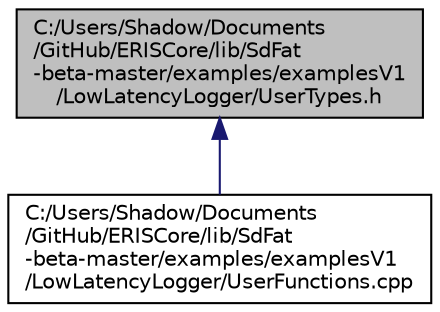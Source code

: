 digraph "C:/Users/Shadow/Documents/GitHub/ERISCore/lib/SdFat-beta-master/examples/examplesV1/LowLatencyLogger/UserTypes.h"
{
 // LATEX_PDF_SIZE
  edge [fontname="Helvetica",fontsize="10",labelfontname="Helvetica",labelfontsize="10"];
  node [fontname="Helvetica",fontsize="10",shape=record];
  Node1 [label="C:/Users/Shadow/Documents\l/GitHub/ERISCore/lib/SdFat\l-beta-master/examples/examplesV1\l/LowLatencyLogger/UserTypes.h",height=0.2,width=0.4,color="black", fillcolor="grey75", style="filled", fontcolor="black",tooltip=" "];
  Node1 -> Node2 [dir="back",color="midnightblue",fontsize="10",style="solid",fontname="Helvetica"];
  Node2 [label="C:/Users/Shadow/Documents\l/GitHub/ERISCore/lib/SdFat\l-beta-master/examples/examplesV1\l/LowLatencyLogger/UserFunctions.cpp",height=0.2,width=0.4,color="black", fillcolor="white", style="filled",URL="$_user_functions_8cpp.html",tooltip=" "];
}
